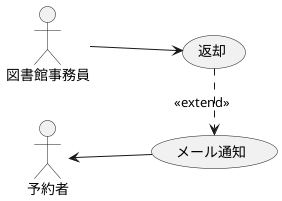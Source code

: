 @startuml
left to right direction

actor "図書館事務員" as Staff
actor "予約者" as Reserver

usecase "返却" as UC_Return
usecase "メール通知" as UC_Notify

Staff --> UC_Return
UC_Return .> UC_Notify : <<extend>>
Reserver <-- UC_Notify

@enduml